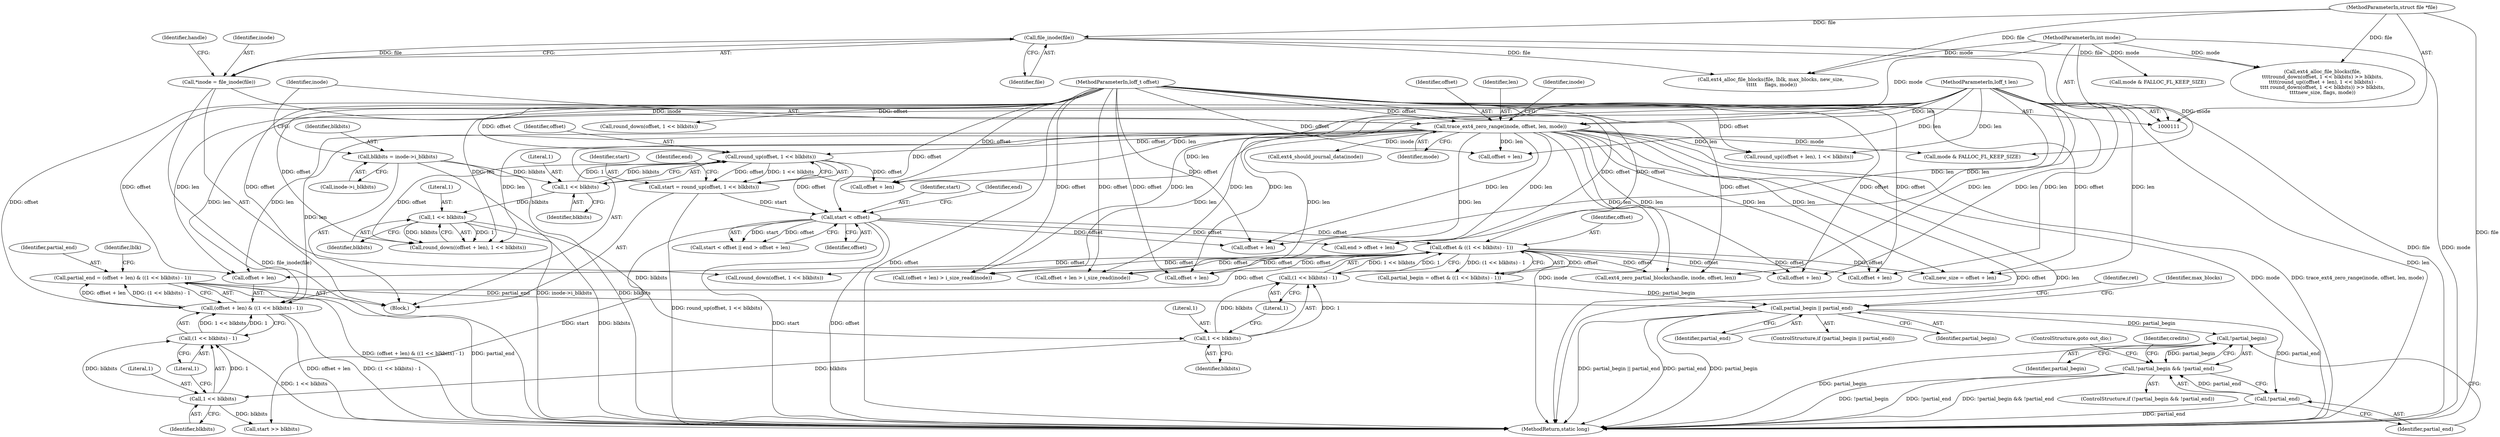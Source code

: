 digraph "0_linux_ea3d7209ca01da209cda6f0dea8be9cc4b7a933b_1@integer" {
"1000214" [label="(Call,partial_end = (offset + len) & ((1 << blkbits) - 1))"];
"1000216" [label="(Call,(offset + len) & ((1 << blkbits) - 1))"];
"1000207" [label="(Call,offset & ((1 << blkbits) - 1))"];
"1000194" [label="(Call,start < offset)"];
"1000176" [label="(Call,start = round_up(offset, 1 << blkbits))"];
"1000178" [label="(Call,round_up(offset, 1 << blkbits))"];
"1000148" [label="(Call,trace_ext4_zero_range(inode, offset, len, mode))"];
"1000118" [label="(Call,*inode = file_inode(file))"];
"1000120" [label="(Call,file_inode(file))"];
"1000112" [label="(MethodParameterIn,struct file *file)"];
"1000113" [label="(MethodParameterIn,loff_t offset)"];
"1000114" [label="(MethodParameterIn,loff_t len)"];
"1000115" [label="(MethodParameterIn,int mode)"];
"1000180" [label="(Call,1 << blkbits)"];
"1000143" [label="(Call,blkbits = inode->i_blkbits)"];
"1000209" [label="(Call,(1 << blkbits) - 1)"];
"1000210" [label="(Call,1 << blkbits)"];
"1000189" [label="(Call,1 << blkbits)"];
"1000220" [label="(Call,(1 << blkbits) - 1)"];
"1000221" [label="(Call,1 << blkbits)"];
"1000299" [label="(Call,partial_begin || partial_end)"];
"1000391" [label="(Call,!partial_begin)"];
"1000390" [label="(Call,!partial_begin && !partial_end)"];
"1000393" [label="(Call,!partial_end)"];
"1000189" [label="(Call,1 << blkbits)"];
"1000265" [label="(Call,mode & FALLOC_FL_KEEP_SIZE)"];
"1000391" [label="(Call,!partial_begin)"];
"1000308" [label="(Call,round_down(offset, 1 << blkbits))"];
"1000199" [label="(Call,offset + len)"];
"1000464" [label="(Call,ext4_zero_partial_blocks(handle, inode, offset, len))"];
"1000114" [label="(MethodParameterIn,loff_t len)"];
"1000197" [label="(Call,end > offset + len)"];
"1000298" [label="(ControlStructure,if (partial_begin || partial_end))"];
"1000120" [label="(Call,file_inode(file))"];
"1000180" [label="(Call,1 << blkbits)"];
"1000451" [label="(Call,offset + len)"];
"1000207" [label="(Call,offset & ((1 << blkbits) - 1))"];
"1000191" [label="(Identifier,blkbits)"];
"1000304" [label="(Identifier,ret)"];
"1000176" [label="(Call,start = round_up(offset, 1 << blkbits))"];
"1000116" [label="(Block,)"];
"1000226" [label="(Identifier,lblk)"];
"1000277" [label="(Call,offset + len)"];
"1000182" [label="(Identifier,blkbits)"];
"1000179" [label="(Identifier,offset)"];
"1000144" [label="(Identifier,blkbits)"];
"1000275" [label="(Call,new_size = offset + len)"];
"1000212" [label="(Identifier,blkbits)"];
"1000205" [label="(Call,partial_begin = offset & ((1 << blkbits) - 1))"];
"1000178" [label="(Call,round_up(offset, 1 << blkbits))"];
"1000118" [label="(Call,*inode = file_inode(file))"];
"1000323" [label="(Call,round_down(offset, 1 << blkbits))"];
"1000150" [label="(Identifier,offset)"];
"1000389" [label="(ControlStructure,if (!partial_begin && !partial_end))"];
"1000112" [label="(MethodParameterIn,struct file *file)"];
"1000227" [label="(Call,start >> blkbits)"];
"1000216" [label="(Call,(offset + len) & ((1 << blkbits) - 1))"];
"1000450" [label="(Call,(offset + len) > i_size_read(inode))"];
"1000224" [label="(Literal,1)"];
"1000222" [label="(Literal,1)"];
"1000217" [label="(Call,offset + len)"];
"1000209" [label="(Call,(1 << blkbits) - 1)"];
"1000393" [label="(Call,!partial_end)"];
"1000143" [label="(Call,blkbits = inode->i_blkbits)"];
"1000373" [label="(Call,ext4_alloc_file_blocks(file, lblk, max_blocks, new_size,\n \t\t\t\t\t     flags, mode))"];
"1000292" [label="(Call,mode & FALLOC_FL_KEEP_SIZE)"];
"1000268" [label="(Call,offset + len > i_size_read(inode))"];
"1000184" [label="(Identifier,end)"];
"1000395" [label="(ControlStructure,goto out_dio;)"];
"1000392" [label="(Identifier,partial_begin)"];
"1000151" [label="(Identifier,len)"];
"1000299" [label="(Call,partial_begin || partial_end)"];
"1000221" [label="(Call,1 << blkbits)"];
"1000115" [label="(MethodParameterIn,int mode)"];
"1000113" [label="(MethodParameterIn,loff_t offset)"];
"1000193" [label="(Call,start < offset || end > offset + len)"];
"1000300" [label="(Identifier,partial_begin)"];
"1000190" [label="(Literal,1)"];
"1000186" [label="(Call,offset + len)"];
"1000208" [label="(Identifier,offset)"];
"1000211" [label="(Literal,1)"];
"1000198" [label="(Identifier,end)"];
"1000195" [label="(Identifier,start)"];
"1000210" [label="(Call,1 << blkbits)"];
"1000317" [label="(Call,offset + len)"];
"1000214" [label="(Call,partial_end = (offset + len) & ((1 << blkbits) - 1))"];
"1000185" [label="(Call,round_down((offset + len), 1 << blkbits))"];
"1000177" [label="(Identifier,start)"];
"1000316" [label="(Call,round_up((offset + len), 1 << blkbits))"];
"1000397" [label="(Identifier,credits)"];
"1000305" [label="(Call,ext4_alloc_file_blocks(file,\n\t\t\t\tround_down(offset, 1 << blkbits) >> blkbits,\n\t\t\t\t(round_up((offset + len), 1 << blkbits) -\n\t\t\t\t round_down(offset, 1 << blkbits)) >> blkbits,\n\t\t\t\tnew_size, flags, mode))"];
"1000220" [label="(Call,(1 << blkbits) - 1)"];
"1000394" [label="(Identifier,partial_end)"];
"1000145" [label="(Call,inode->i_blkbits)"];
"1000163" [label="(Call,ext4_should_journal_data(inode))"];
"1000223" [label="(Identifier,blkbits)"];
"1000157" [label="(Identifier,inode)"];
"1000194" [label="(Call,start < offset)"];
"1000196" [label="(Identifier,offset)"];
"1000119" [label="(Identifier,inode)"];
"1000124" [label="(Identifier,handle)"];
"1000213" [label="(Literal,1)"];
"1000152" [label="(Identifier,mode)"];
"1000301" [label="(Identifier,partial_end)"];
"1000390" [label="(Call,!partial_begin && !partial_end)"];
"1000269" [label="(Call,offset + len)"];
"1000149" [label="(Identifier,inode)"];
"1000337" [label="(Identifier,max_blocks)"];
"1000181" [label="(Literal,1)"];
"1000148" [label="(Call,trace_ext4_zero_range(inode, offset, len, mode))"];
"1000215" [label="(Identifier,partial_end)"];
"1000490" [label="(MethodReturn,static long)"];
"1000121" [label="(Identifier,file)"];
"1000214" -> "1000116"  [label="AST: "];
"1000214" -> "1000216"  [label="CFG: "];
"1000215" -> "1000214"  [label="AST: "];
"1000216" -> "1000214"  [label="AST: "];
"1000226" -> "1000214"  [label="CFG: "];
"1000214" -> "1000490"  [label="DDG: (offset + len) & ((1 << blkbits) - 1)"];
"1000214" -> "1000490"  [label="DDG: partial_end"];
"1000216" -> "1000214"  [label="DDG: offset + len"];
"1000216" -> "1000214"  [label="DDG: (1 << blkbits) - 1"];
"1000214" -> "1000299"  [label="DDG: partial_end"];
"1000216" -> "1000220"  [label="CFG: "];
"1000217" -> "1000216"  [label="AST: "];
"1000220" -> "1000216"  [label="AST: "];
"1000216" -> "1000490"  [label="DDG: offset + len"];
"1000216" -> "1000490"  [label="DDG: (1 << blkbits) - 1"];
"1000207" -> "1000216"  [label="DDG: offset"];
"1000113" -> "1000216"  [label="DDG: offset"];
"1000114" -> "1000216"  [label="DDG: len"];
"1000148" -> "1000216"  [label="DDG: len"];
"1000220" -> "1000216"  [label="DDG: 1 << blkbits"];
"1000220" -> "1000216"  [label="DDG: 1"];
"1000207" -> "1000205"  [label="AST: "];
"1000207" -> "1000209"  [label="CFG: "];
"1000208" -> "1000207"  [label="AST: "];
"1000209" -> "1000207"  [label="AST: "];
"1000205" -> "1000207"  [label="CFG: "];
"1000207" -> "1000205"  [label="DDG: offset"];
"1000207" -> "1000205"  [label="DDG: (1 << blkbits) - 1"];
"1000194" -> "1000207"  [label="DDG: offset"];
"1000113" -> "1000207"  [label="DDG: offset"];
"1000209" -> "1000207"  [label="DDG: 1 << blkbits"];
"1000209" -> "1000207"  [label="DDG: 1"];
"1000207" -> "1000217"  [label="DDG: offset"];
"1000207" -> "1000268"  [label="DDG: offset"];
"1000207" -> "1000269"  [label="DDG: offset"];
"1000207" -> "1000275"  [label="DDG: offset"];
"1000207" -> "1000277"  [label="DDG: offset"];
"1000207" -> "1000308"  [label="DDG: offset"];
"1000207" -> "1000450"  [label="DDG: offset"];
"1000207" -> "1000451"  [label="DDG: offset"];
"1000207" -> "1000464"  [label="DDG: offset"];
"1000194" -> "1000193"  [label="AST: "];
"1000194" -> "1000196"  [label="CFG: "];
"1000195" -> "1000194"  [label="AST: "];
"1000196" -> "1000194"  [label="AST: "];
"1000198" -> "1000194"  [label="CFG: "];
"1000193" -> "1000194"  [label="CFG: "];
"1000194" -> "1000490"  [label="DDG: start"];
"1000194" -> "1000490"  [label="DDG: offset"];
"1000194" -> "1000193"  [label="DDG: start"];
"1000194" -> "1000193"  [label="DDG: offset"];
"1000176" -> "1000194"  [label="DDG: start"];
"1000113" -> "1000194"  [label="DDG: offset"];
"1000178" -> "1000194"  [label="DDG: offset"];
"1000194" -> "1000197"  [label="DDG: offset"];
"1000194" -> "1000199"  [label="DDG: offset"];
"1000194" -> "1000227"  [label="DDG: start"];
"1000176" -> "1000116"  [label="AST: "];
"1000176" -> "1000178"  [label="CFG: "];
"1000177" -> "1000176"  [label="AST: "];
"1000178" -> "1000176"  [label="AST: "];
"1000184" -> "1000176"  [label="CFG: "];
"1000176" -> "1000490"  [label="DDG: round_up(offset, 1 << blkbits)"];
"1000178" -> "1000176"  [label="DDG: offset"];
"1000178" -> "1000176"  [label="DDG: 1 << blkbits"];
"1000178" -> "1000180"  [label="CFG: "];
"1000179" -> "1000178"  [label="AST: "];
"1000180" -> "1000178"  [label="AST: "];
"1000148" -> "1000178"  [label="DDG: offset"];
"1000113" -> "1000178"  [label="DDG: offset"];
"1000180" -> "1000178"  [label="DDG: 1"];
"1000180" -> "1000178"  [label="DDG: blkbits"];
"1000178" -> "1000185"  [label="DDG: offset"];
"1000178" -> "1000186"  [label="DDG: offset"];
"1000148" -> "1000116"  [label="AST: "];
"1000148" -> "1000152"  [label="CFG: "];
"1000149" -> "1000148"  [label="AST: "];
"1000150" -> "1000148"  [label="AST: "];
"1000151" -> "1000148"  [label="AST: "];
"1000152" -> "1000148"  [label="AST: "];
"1000157" -> "1000148"  [label="CFG: "];
"1000148" -> "1000490"  [label="DDG: len"];
"1000148" -> "1000490"  [label="DDG: mode"];
"1000148" -> "1000490"  [label="DDG: trace_ext4_zero_range(inode, offset, len, mode)"];
"1000148" -> "1000490"  [label="DDG: inode"];
"1000148" -> "1000490"  [label="DDG: offset"];
"1000118" -> "1000148"  [label="DDG: inode"];
"1000113" -> "1000148"  [label="DDG: offset"];
"1000114" -> "1000148"  [label="DDG: len"];
"1000115" -> "1000148"  [label="DDG: mode"];
"1000148" -> "1000163"  [label="DDG: inode"];
"1000148" -> "1000185"  [label="DDG: len"];
"1000148" -> "1000186"  [label="DDG: len"];
"1000148" -> "1000197"  [label="DDG: len"];
"1000148" -> "1000199"  [label="DDG: len"];
"1000148" -> "1000217"  [label="DDG: len"];
"1000148" -> "1000265"  [label="DDG: mode"];
"1000148" -> "1000268"  [label="DDG: len"];
"1000148" -> "1000269"  [label="DDG: len"];
"1000148" -> "1000275"  [label="DDG: len"];
"1000148" -> "1000277"  [label="DDG: len"];
"1000148" -> "1000316"  [label="DDG: len"];
"1000148" -> "1000317"  [label="DDG: len"];
"1000148" -> "1000450"  [label="DDG: len"];
"1000148" -> "1000451"  [label="DDG: len"];
"1000148" -> "1000464"  [label="DDG: len"];
"1000118" -> "1000116"  [label="AST: "];
"1000118" -> "1000120"  [label="CFG: "];
"1000119" -> "1000118"  [label="AST: "];
"1000120" -> "1000118"  [label="AST: "];
"1000124" -> "1000118"  [label="CFG: "];
"1000118" -> "1000490"  [label="DDG: file_inode(file)"];
"1000120" -> "1000118"  [label="DDG: file"];
"1000120" -> "1000121"  [label="CFG: "];
"1000121" -> "1000120"  [label="AST: "];
"1000120" -> "1000490"  [label="DDG: file"];
"1000112" -> "1000120"  [label="DDG: file"];
"1000120" -> "1000305"  [label="DDG: file"];
"1000120" -> "1000373"  [label="DDG: file"];
"1000112" -> "1000111"  [label="AST: "];
"1000112" -> "1000490"  [label="DDG: file"];
"1000112" -> "1000305"  [label="DDG: file"];
"1000112" -> "1000373"  [label="DDG: file"];
"1000113" -> "1000111"  [label="AST: "];
"1000113" -> "1000490"  [label="DDG: offset"];
"1000113" -> "1000185"  [label="DDG: offset"];
"1000113" -> "1000186"  [label="DDG: offset"];
"1000113" -> "1000197"  [label="DDG: offset"];
"1000113" -> "1000199"  [label="DDG: offset"];
"1000113" -> "1000217"  [label="DDG: offset"];
"1000113" -> "1000268"  [label="DDG: offset"];
"1000113" -> "1000269"  [label="DDG: offset"];
"1000113" -> "1000275"  [label="DDG: offset"];
"1000113" -> "1000277"  [label="DDG: offset"];
"1000113" -> "1000308"  [label="DDG: offset"];
"1000113" -> "1000316"  [label="DDG: offset"];
"1000113" -> "1000317"  [label="DDG: offset"];
"1000113" -> "1000323"  [label="DDG: offset"];
"1000113" -> "1000450"  [label="DDG: offset"];
"1000113" -> "1000451"  [label="DDG: offset"];
"1000113" -> "1000464"  [label="DDG: offset"];
"1000114" -> "1000111"  [label="AST: "];
"1000114" -> "1000490"  [label="DDG: len"];
"1000114" -> "1000185"  [label="DDG: len"];
"1000114" -> "1000186"  [label="DDG: len"];
"1000114" -> "1000197"  [label="DDG: len"];
"1000114" -> "1000199"  [label="DDG: len"];
"1000114" -> "1000217"  [label="DDG: len"];
"1000114" -> "1000268"  [label="DDG: len"];
"1000114" -> "1000269"  [label="DDG: len"];
"1000114" -> "1000275"  [label="DDG: len"];
"1000114" -> "1000277"  [label="DDG: len"];
"1000114" -> "1000316"  [label="DDG: len"];
"1000114" -> "1000317"  [label="DDG: len"];
"1000114" -> "1000450"  [label="DDG: len"];
"1000114" -> "1000451"  [label="DDG: len"];
"1000114" -> "1000464"  [label="DDG: len"];
"1000115" -> "1000111"  [label="AST: "];
"1000115" -> "1000490"  [label="DDG: mode"];
"1000115" -> "1000265"  [label="DDG: mode"];
"1000115" -> "1000292"  [label="DDG: mode"];
"1000115" -> "1000305"  [label="DDG: mode"];
"1000115" -> "1000373"  [label="DDG: mode"];
"1000180" -> "1000182"  [label="CFG: "];
"1000181" -> "1000180"  [label="AST: "];
"1000182" -> "1000180"  [label="AST: "];
"1000143" -> "1000180"  [label="DDG: blkbits"];
"1000180" -> "1000189"  [label="DDG: blkbits"];
"1000143" -> "1000116"  [label="AST: "];
"1000143" -> "1000145"  [label="CFG: "];
"1000144" -> "1000143"  [label="AST: "];
"1000145" -> "1000143"  [label="AST: "];
"1000149" -> "1000143"  [label="CFG: "];
"1000143" -> "1000490"  [label="DDG: blkbits"];
"1000143" -> "1000490"  [label="DDG: inode->i_blkbits"];
"1000209" -> "1000213"  [label="CFG: "];
"1000210" -> "1000209"  [label="AST: "];
"1000213" -> "1000209"  [label="AST: "];
"1000210" -> "1000209"  [label="DDG: 1"];
"1000210" -> "1000209"  [label="DDG: blkbits"];
"1000210" -> "1000212"  [label="CFG: "];
"1000211" -> "1000210"  [label="AST: "];
"1000212" -> "1000210"  [label="AST: "];
"1000213" -> "1000210"  [label="CFG: "];
"1000189" -> "1000210"  [label="DDG: blkbits"];
"1000210" -> "1000221"  [label="DDG: blkbits"];
"1000189" -> "1000185"  [label="AST: "];
"1000189" -> "1000191"  [label="CFG: "];
"1000190" -> "1000189"  [label="AST: "];
"1000191" -> "1000189"  [label="AST: "];
"1000185" -> "1000189"  [label="CFG: "];
"1000189" -> "1000490"  [label="DDG: blkbits"];
"1000189" -> "1000185"  [label="DDG: 1"];
"1000189" -> "1000185"  [label="DDG: blkbits"];
"1000220" -> "1000224"  [label="CFG: "];
"1000221" -> "1000220"  [label="AST: "];
"1000224" -> "1000220"  [label="AST: "];
"1000220" -> "1000490"  [label="DDG: 1 << blkbits"];
"1000221" -> "1000220"  [label="DDG: 1"];
"1000221" -> "1000220"  [label="DDG: blkbits"];
"1000221" -> "1000223"  [label="CFG: "];
"1000222" -> "1000221"  [label="AST: "];
"1000223" -> "1000221"  [label="AST: "];
"1000224" -> "1000221"  [label="CFG: "];
"1000221" -> "1000227"  [label="DDG: blkbits"];
"1000299" -> "1000298"  [label="AST: "];
"1000299" -> "1000300"  [label="CFG: "];
"1000299" -> "1000301"  [label="CFG: "];
"1000300" -> "1000299"  [label="AST: "];
"1000301" -> "1000299"  [label="AST: "];
"1000304" -> "1000299"  [label="CFG: "];
"1000337" -> "1000299"  [label="CFG: "];
"1000299" -> "1000490"  [label="DDG: partial_begin || partial_end"];
"1000299" -> "1000490"  [label="DDG: partial_end"];
"1000299" -> "1000490"  [label="DDG: partial_begin"];
"1000205" -> "1000299"  [label="DDG: partial_begin"];
"1000299" -> "1000391"  [label="DDG: partial_begin"];
"1000299" -> "1000393"  [label="DDG: partial_end"];
"1000391" -> "1000390"  [label="AST: "];
"1000391" -> "1000392"  [label="CFG: "];
"1000392" -> "1000391"  [label="AST: "];
"1000394" -> "1000391"  [label="CFG: "];
"1000390" -> "1000391"  [label="CFG: "];
"1000391" -> "1000490"  [label="DDG: partial_begin"];
"1000391" -> "1000390"  [label="DDG: partial_begin"];
"1000390" -> "1000389"  [label="AST: "];
"1000390" -> "1000393"  [label="CFG: "];
"1000393" -> "1000390"  [label="AST: "];
"1000395" -> "1000390"  [label="CFG: "];
"1000397" -> "1000390"  [label="CFG: "];
"1000390" -> "1000490"  [label="DDG: !partial_end"];
"1000390" -> "1000490"  [label="DDG: !partial_begin && !partial_end"];
"1000390" -> "1000490"  [label="DDG: !partial_begin"];
"1000393" -> "1000390"  [label="DDG: partial_end"];
"1000393" -> "1000394"  [label="CFG: "];
"1000394" -> "1000393"  [label="AST: "];
"1000393" -> "1000490"  [label="DDG: partial_end"];
}
